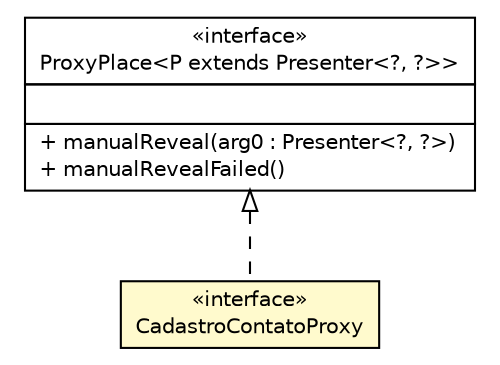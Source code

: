 #!/usr/local/bin/dot
#
# Class diagram 
# Generated by UMLGraph version 5.1 (http://www.umlgraph.org/)
#

digraph G {
	edge [fontname="Helvetica",fontsize=10,labelfontname="Helvetica",labelfontsize=10];
	node [fontname="Helvetica",fontsize=10,shape=plaintext];
	nodesep=0.25;
	ranksep=0.5;
	// br.net.meditec.client.telas.contato.CadastroContatoPresenter.CadastroContatoProxy
	c4229 [label=<<table title="br.net.meditec.client.telas.contato.CadastroContatoPresenter.CadastroContatoProxy" border="0" cellborder="1" cellspacing="0" cellpadding="2" port="p" bgcolor="lemonChiffon" href="./CadastroContatoPresenter.CadastroContatoProxy.html">
		<tr><td><table border="0" cellspacing="0" cellpadding="1">
<tr><td align="center" balign="center"> &#171;interface&#187; </td></tr>
<tr><td align="center" balign="center"> CadastroContatoProxy </td></tr>
		</table></td></tr>
		</table>>, fontname="Helvetica", fontcolor="black", fontsize=10.0];
	//br.net.meditec.client.telas.contato.CadastroContatoPresenter.CadastroContatoProxy implements com.gwtplatform.mvp.client.proxy.ProxyPlace<P extends com.gwtplatform.mvp.client.Presenter<?, ?>>
	c4270:p -> c4229:p [dir=back,arrowtail=empty,style=dashed];
	// com.gwtplatform.mvp.client.proxy.ProxyPlace<P extends com.gwtplatform.mvp.client.Presenter<?, ?>>
	c4270 [label=<<table title="com.gwtplatform.mvp.client.proxy.ProxyPlace" border="0" cellborder="1" cellspacing="0" cellpadding="2" port="p" href="http://java.sun.com/j2se/1.4.2/docs/api/com/gwtplatform/mvp/client/proxy/ProxyPlace.html">
		<tr><td><table border="0" cellspacing="0" cellpadding="1">
<tr><td align="center" balign="center"> &#171;interface&#187; </td></tr>
<tr><td align="center" balign="center"> ProxyPlace&lt;P extends Presenter&lt;?, ?&gt;&gt; </td></tr>
		</table></td></tr>
		<tr><td><table border="0" cellspacing="0" cellpadding="1">
<tr><td align="left" balign="left">  </td></tr>
		</table></td></tr>
		<tr><td><table border="0" cellspacing="0" cellpadding="1">
<tr><td align="left" balign="left"> + manualReveal(arg0 : Presenter&lt;?, ?&gt;) </td></tr>
<tr><td align="left" balign="left"> + manualRevealFailed() </td></tr>
		</table></td></tr>
		</table>>, fontname="Helvetica", fontcolor="black", fontsize=10.0];
}

